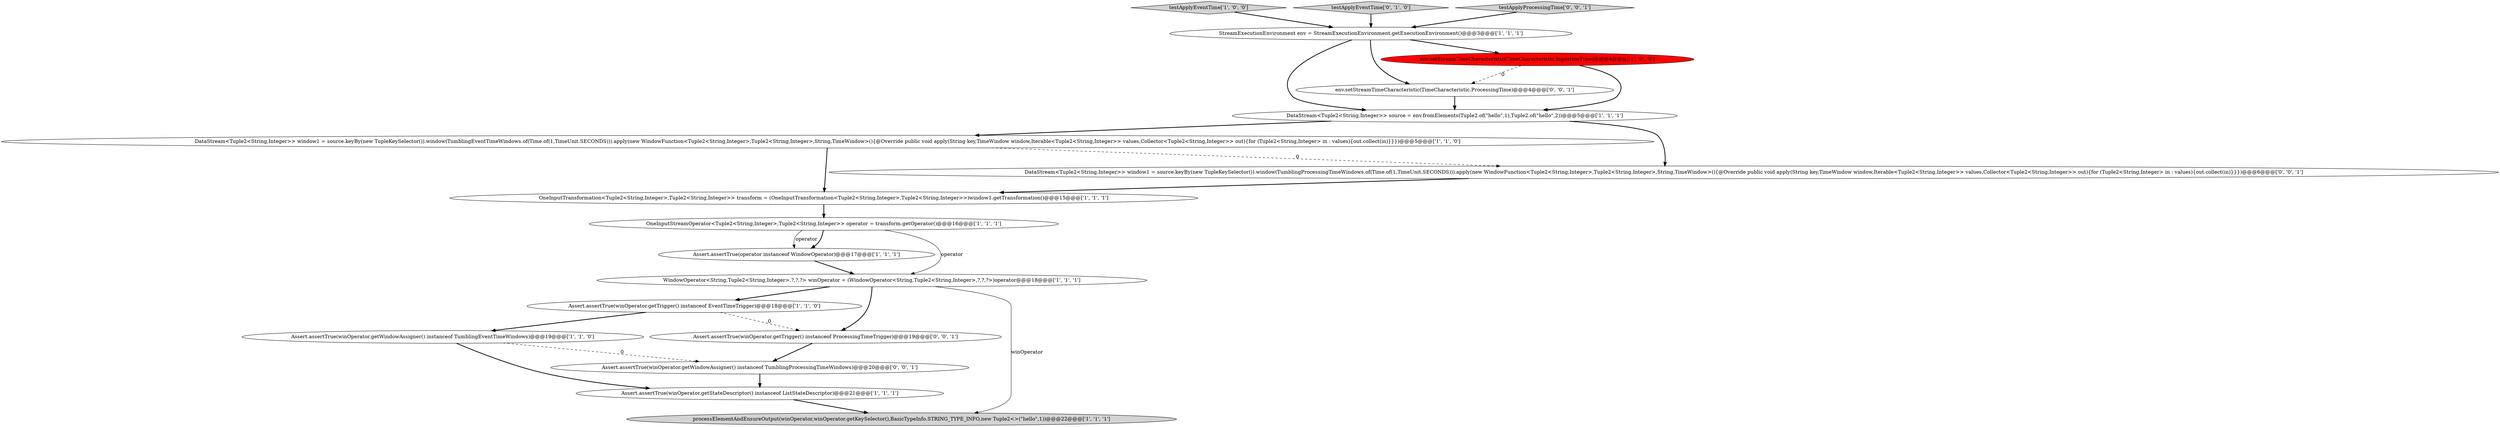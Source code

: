 digraph {
4 [style = filled, label = "DataStream<Tuple2<String,Integer>> window1 = source.keyBy(new TupleKeySelector()).window(TumblingEventTimeWindows.of(Time.of(1,TimeUnit.SECONDS))).apply(new WindowFunction<Tuple2<String,Integer>,Tuple2<String,Integer>,String,TimeWindow>(){@Override public void apply(String key,TimeWindow window,Iterable<Tuple2<String,Integer>> values,Collector<Tuple2<String,Integer>> out){for (Tuple2<String,Integer> in : values){out.collect(in)}}})@@@5@@@['1', '1', '0']", fillcolor = white, shape = ellipse image = "AAA0AAABBB1BBB"];
7 [style = filled, label = "testApplyEventTime['1', '0', '0']", fillcolor = lightgray, shape = diamond image = "AAA0AAABBB1BBB"];
6 [style = filled, label = "Assert.assertTrue(winOperator.getWindowAssigner() instanceof TumblingEventTimeWindows)@@@19@@@['1', '1', '0']", fillcolor = white, shape = ellipse image = "AAA0AAABBB1BBB"];
13 [style = filled, label = "testApplyEventTime['0', '1', '0']", fillcolor = lightgray, shape = diamond image = "AAA0AAABBB2BBB"];
17 [style = filled, label = "Assert.assertTrue(winOperator.getTrigger() instanceof ProcessingTimeTrigger)@@@19@@@['0', '0', '1']", fillcolor = white, shape = ellipse image = "AAA0AAABBB3BBB"];
1 [style = filled, label = "Assert.assertTrue(operator instanceof WindowOperator)@@@17@@@['1', '1', '1']", fillcolor = white, shape = ellipse image = "AAA0AAABBB1BBB"];
9 [style = filled, label = "WindowOperator<String,Tuple2<String,Integer>,?,?,?> winOperator = (WindowOperator<String,Tuple2<String,Integer>,?,?,?>)operator@@@18@@@['1', '1', '1']", fillcolor = white, shape = ellipse image = "AAA0AAABBB1BBB"];
15 [style = filled, label = "testApplyProcessingTime['0', '0', '1']", fillcolor = lightgray, shape = diamond image = "AAA0AAABBB3BBB"];
18 [style = filled, label = "Assert.assertTrue(winOperator.getWindowAssigner() instanceof TumblingProcessingTimeWindows)@@@20@@@['0', '0', '1']", fillcolor = white, shape = ellipse image = "AAA0AAABBB3BBB"];
3 [style = filled, label = "Assert.assertTrue(winOperator.getTrigger() instanceof EventTimeTrigger)@@@18@@@['1', '1', '0']", fillcolor = white, shape = ellipse image = "AAA0AAABBB1BBB"];
5 [style = filled, label = "OneInputStreamOperator<Tuple2<String,Integer>,Tuple2<String,Integer>> operator = transform.getOperator()@@@16@@@['1', '1', '1']", fillcolor = white, shape = ellipse image = "AAA0AAABBB1BBB"];
2 [style = filled, label = "Assert.assertTrue(winOperator.getStateDescriptor() instanceof ListStateDescriptor)@@@21@@@['1', '1', '1']", fillcolor = white, shape = ellipse image = "AAA0AAABBB1BBB"];
12 [style = filled, label = "processElementAndEnsureOutput(winOperator,winOperator.getKeySelector(),BasicTypeInfo.STRING_TYPE_INFO,new Tuple2<>(\"hello\",1))@@@22@@@['1', '1', '1']", fillcolor = lightgray, shape = ellipse image = "AAA0AAABBB1BBB"];
0 [style = filled, label = "OneInputTransformation<Tuple2<String,Integer>,Tuple2<String,Integer>> transform = (OneInputTransformation<Tuple2<String,Integer>,Tuple2<String,Integer>>)window1.getTransformation()@@@15@@@['1', '1', '1']", fillcolor = white, shape = ellipse image = "AAA0AAABBB1BBB"];
14 [style = filled, label = "env.setStreamTimeCharacteristic(TimeCharacteristic.ProcessingTime)@@@4@@@['0', '0', '1']", fillcolor = white, shape = ellipse image = "AAA0AAABBB3BBB"];
16 [style = filled, label = "DataStream<Tuple2<String,Integer>> window1 = source.keyBy(new TupleKeySelector()).window(TumblingProcessingTimeWindows.of(Time.of(1,TimeUnit.SECONDS))).apply(new WindowFunction<Tuple2<String,Integer>,Tuple2<String,Integer>,String,TimeWindow>(){@Override public void apply(String key,TimeWindow window,Iterable<Tuple2<String,Integer>> values,Collector<Tuple2<String,Integer>> out){for (Tuple2<String,Integer> in : values){out.collect(in)}}})@@@6@@@['0', '0', '1']", fillcolor = white, shape = ellipse image = "AAA0AAABBB3BBB"];
10 [style = filled, label = "DataStream<Tuple2<String,Integer>> source = env.fromElements(Tuple2.of(\"hello\",1),Tuple2.of(\"hello\",2))@@@5@@@['1', '1', '1']", fillcolor = white, shape = ellipse image = "AAA0AAABBB1BBB"];
11 [style = filled, label = "StreamExecutionEnvironment env = StreamExecutionEnvironment.getExecutionEnvironment()@@@3@@@['1', '1', '1']", fillcolor = white, shape = ellipse image = "AAA0AAABBB1BBB"];
8 [style = filled, label = "env.setStreamTimeCharacteristic(TimeCharacteristic.IngestionTime)@@@4@@@['1', '0', '0']", fillcolor = red, shape = ellipse image = "AAA1AAABBB1BBB"];
8->10 [style = bold, label=""];
16->0 [style = bold, label=""];
7->11 [style = bold, label=""];
3->17 [style = dashed, label="0"];
4->16 [style = dashed, label="0"];
11->14 [style = bold, label=""];
5->9 [style = solid, label="operator"];
14->10 [style = bold, label=""];
3->6 [style = bold, label=""];
9->17 [style = bold, label=""];
8->14 [style = dashed, label="0"];
18->2 [style = bold, label=""];
9->12 [style = solid, label="winOperator"];
13->11 [style = bold, label=""];
2->12 [style = bold, label=""];
1->9 [style = bold, label=""];
4->0 [style = bold, label=""];
6->18 [style = dashed, label="0"];
6->2 [style = bold, label=""];
5->1 [style = bold, label=""];
15->11 [style = bold, label=""];
10->16 [style = bold, label=""];
11->10 [style = bold, label=""];
10->4 [style = bold, label=""];
9->3 [style = bold, label=""];
11->8 [style = bold, label=""];
17->18 [style = bold, label=""];
0->5 [style = bold, label=""];
5->1 [style = solid, label="operator"];
}
